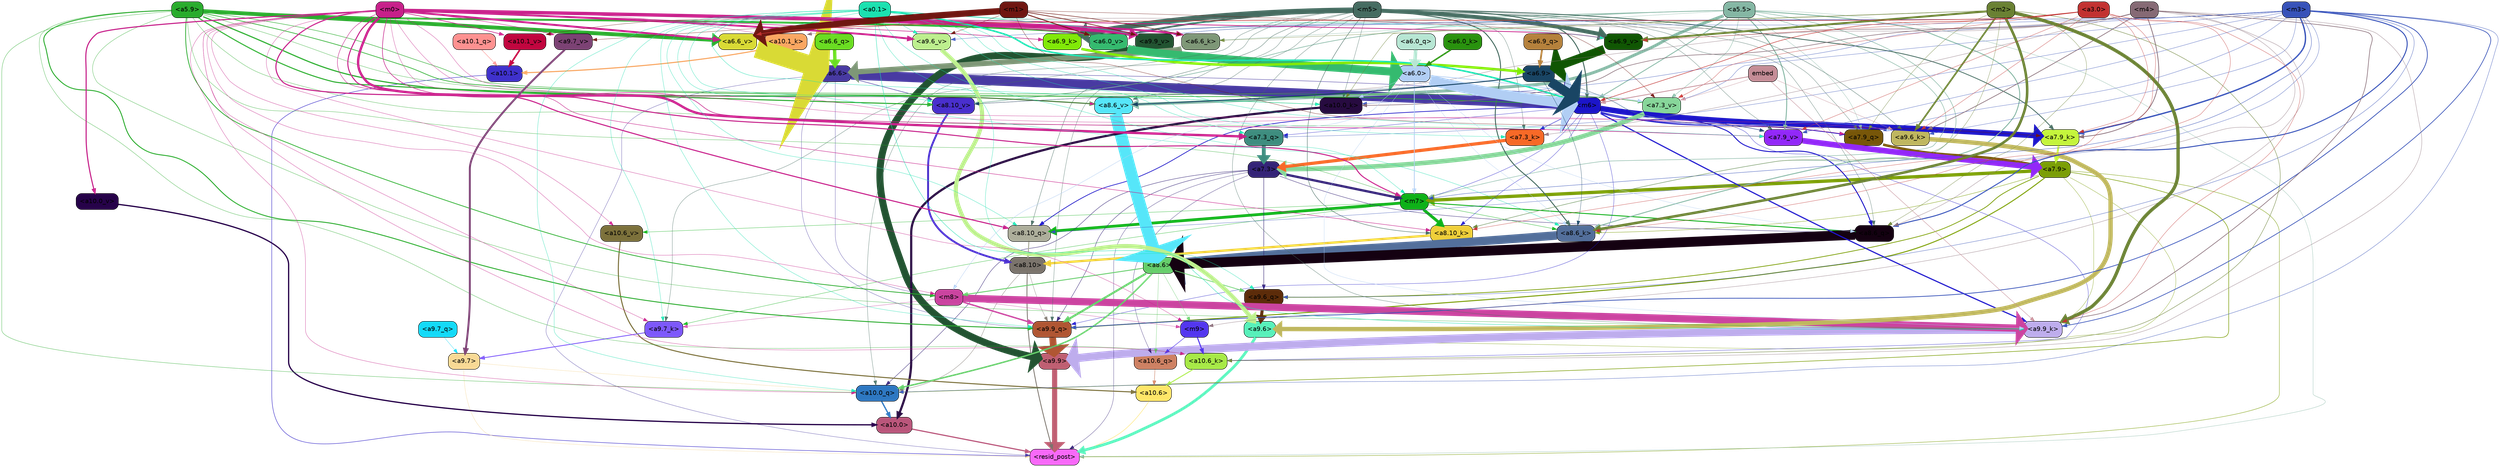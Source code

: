 strict digraph "" {
	graph [bgcolor=transparent,
		layout=dot,
		overlap=false,
		splines=true
	];
	"<a10.6>"	[color=black,
		fillcolor="#fee668",
		fontname=Helvetica,
		shape=box,
		style="filled, rounded"];
	"<resid_post>"	[color=black,
		fillcolor="#f869f9",
		fontname=Helvetica,
		shape=box,
		style="filled, rounded"];
	"<a10.6>" -> "<resid_post>"	[color="#fee668",
		penwidth=0.9498605728149414];
	"<a10.1>"	[color=black,
		fillcolor="#3f31cc",
		fontname=Helvetica,
		shape=box,
		style="filled, rounded"];
	"<a10.1>" -> "<resid_post>"	[color="#3f31cc",
		penwidth=1.0084514617919922];
	"<a10.0>"	[color=black,
		fillcolor="#ba567b",
		fontname=Helvetica,
		shape=box,
		style="filled, rounded"];
	"<a10.0>" -> "<resid_post>"	[color="#ba567b",
		penwidth=2.5814952850341797];
	"<a9.9>"	[color=black,
		fillcolor="#bf5f72",
		fontname=Helvetica,
		shape=box,
		style="filled, rounded"];
	"<a9.9>" -> "<resid_post>"	[color="#bf5f72",
		penwidth=11.610888481140137];
	"<a9.7>"	[color=black,
		fillcolor="#f8d995",
		fontname=Helvetica,
		shape=box,
		style="filled, rounded"];
	"<a9.7>" -> "<resid_post>"	[color="#f8d995",
		penwidth=0.6];
	"<a10.0_q>"	[color=black,
		fillcolor="#2e78c2",
		fontname=Helvetica,
		shape=box,
		style="filled, rounded"];
	"<a9.7>" -> "<a10.0_q>"	[color="#f8d995",
		penwidth=0.6];
	"<a9.6>"	[color=black,
		fillcolor="#58f0ba",
		fontname=Helvetica,
		shape=box,
		style="filled, rounded"];
	"<a9.6>" -> "<resid_post>"	[color="#58f0ba",
		penwidth=6.121421813964844];
	"<a8.10>"	[color=black,
		fillcolor="#7b746c",
		fontname=Helvetica,
		shape=box,
		style="filled, rounded"];
	"<a8.10>" -> "<resid_post>"	[color="#7b746c",
		penwidth=1.7841739654541016];
	"<a8.10>" -> "<a10.0_q>"	[color="#7b746c",
		penwidth=0.6612663269042969];
	"<a9.9_q>"	[color=black,
		fillcolor="#b05633",
		fontname=Helvetica,
		shape=box,
		style="filled, rounded"];
	"<a8.10>" -> "<a9.9_q>"	[color="#7b746c",
		penwidth=0.6];
	"<a7.9>"	[color=black,
		fillcolor="#7b9e06",
		fontname=Helvetica,
		shape=box,
		style="filled, rounded"];
	"<a7.9>" -> "<resid_post>"	[color="#7b9e06",
		penwidth=0.8109169006347656];
	"<a10.6_q>"	[color=black,
		fillcolor="#ce8163",
		fontname=Helvetica,
		shape=box,
		style="filled, rounded"];
	"<a7.9>" -> "<a10.6_q>"	[color="#7b9e06",
		penwidth=0.6];
	"<a7.9>" -> "<a10.0_q>"	[color="#7b9e06",
		penwidth=1.19378662109375];
	"<m7>"	[color=black,
		fillcolor="#0eb118",
		fontname=Helvetica,
		shape=box,
		style="filled, rounded"];
	"<a7.9>" -> "<m7>"	[color="#7b9e06",
		penwidth=7.3899383544921875];
	"<a7.9>" -> "<a9.9_q>"	[color="#7b9e06",
		penwidth=2.1764984130859375];
	"<a9.6_q>"	[color=black,
		fillcolor="#5c2c0a",
		fontname=Helvetica,
		shape=box,
		style="filled, rounded"];
	"<a7.9>" -> "<a9.6_q>"	[color="#7b9e06",
		penwidth=1.6184196472167969];
	"<a9.9_k>"	[color=black,
		fillcolor="#beaded",
		fontname=Helvetica,
		shape=box,
		style="filled, rounded"];
	"<a7.9>" -> "<a9.9_k>"	[color="#7b9e06",
		penwidth=0.6];
	"<a8.6_k>"	[color=black,
		fillcolor="#536f9b",
		fontname=Helvetica,
		shape=box,
		style="filled, rounded"];
	"<a7.9>" -> "<a8.6_k>"	[color="#7b9e06",
		penwidth=0.7570610046386719];
	"<a7.3>"	[color=black,
		fillcolor="#342377",
		fontname=Helvetica,
		shape=box,
		style="filled, rounded"];
	"<a7.3>" -> "<resid_post>"	[color="#342377",
		penwidth=0.6];
	"<a7.3>" -> "<a10.6_q>"	[color="#342377",
		penwidth=0.6];
	"<a7.3>" -> "<a10.0_q>"	[color="#342377",
		penwidth=0.8208656311035156];
	"<a7.3>" -> "<m7>"	[color="#342377",
		penwidth=5.189311981201172];
	"<a7.3>" -> "<a9.9_q>"	[color="#342377",
		penwidth=0.8119163513183594];
	"<a7.3>" -> "<a9.6_q>"	[color="#342377",
		penwidth=0.9649925231933594];
	"<a8.6_q>"	[color=black,
		fillcolor="#140111",
		fontname=Helvetica,
		shape=box,
		style="filled, rounded"];
	"<a7.3>" -> "<a8.6_q>"	[color="#342377",
		penwidth=0.7801322937011719];
	"<a6.6>"	[color=black,
		fillcolor="#483aa2",
		fontname=Helvetica,
		shape=box,
		style="filled, rounded"];
	"<a6.6>" -> "<resid_post>"	[color="#483aa2",
		penwidth=0.6];
	"<m6>"	[color=black,
		fillcolor="#1c15c9",
		fontname=Helvetica,
		shape=box,
		style="filled, rounded"];
	"<a6.6>" -> "<m6>"	[color="#483aa2",
		penwidth=21.6163272857666];
	"<m8>"	[color=black,
		fillcolor="#cb44a0",
		fontname=Helvetica,
		shape=box,
		style="filled, rounded"];
	"<a6.6>" -> "<m8>"	[color="#483aa2",
		penwidth=0.6];
	"<a6.6>" -> "<a9.9_q>"	[color="#483aa2",
		penwidth=0.6];
	"<a8.10_v>"	[color=black,
		fillcolor="#492fcd",
		fontname=Helvetica,
		shape=box,
		style="filled, rounded"];
	"<a6.6>" -> "<a8.10_v>"	[color="#483aa2",
		penwidth=1.0661506652832031];
	"<a7.3_v>"	[color=black,
		fillcolor="#87d69a",
		fontname=Helvetica,
		shape=box,
		style="filled, rounded"];
	"<a6.6>" -> "<a7.3_v>"	[color="#483aa2",
		penwidth=0.8506813049316406];
	"<a5.5>"	[color=black,
		fillcolor="#85b7a4",
		fontname=Helvetica,
		shape=box,
		style="filled, rounded"];
	"<a5.5>" -> "<resid_post>"	[color="#85b7a4",
		penwidth=0.6];
	"<a5.5>" -> "<m6>"	[color="#85b7a4",
		penwidth=1.8430671691894531];
	"<a5.5>" -> "<m7>"	[color="#85b7a4",
		penwidth=1.0865592956542969];
	"<a9.9_v>"	[color=black,
		fillcolor="#225331",
		fontname=Helvetica,
		shape=box,
		style="filled, rounded"];
	"<a5.5>" -> "<a9.9_v>"	[color="#85b7a4",
		penwidth=0.6];
	"<a8.10_k>"	[color=black,
		fillcolor="#efcf3a",
		fontname=Helvetica,
		shape=box,
		style="filled, rounded"];
	"<a5.5>" -> "<a8.10_k>"	[color="#85b7a4",
		penwidth=1.1390800476074219];
	"<a5.5>" -> "<a8.6_k>"	[color="#85b7a4",
		penwidth=2.00030517578125];
	"<a5.5>" -> "<a8.10_v>"	[color="#85b7a4",
		penwidth=1.4206085205078125];
	"<a8.6_v>"	[color=black,
		fillcolor="#56e6f9",
		fontname=Helvetica,
		shape=box,
		style="filled, rounded"];
	"<a5.5>" -> "<a8.6_v>"	[color="#85b7a4",
		penwidth=6.534294128417969];
	"<a7.9_q>"	[color=black,
		fillcolor="#775609",
		fontname=Helvetica,
		shape=box,
		style="filled, rounded"];
	"<a5.5>" -> "<a7.9_q>"	[color="#85b7a4",
		penwidth=0.6];
	"<a7.9_v>"	[color=black,
		fillcolor="#9228f8",
		fontname=Helvetica,
		shape=box,
		style="filled, rounded"];
	"<a5.5>" -> "<a7.9_v>"	[color="#85b7a4",
		penwidth=2.0819549560546875];
	"<a5.5>" -> "<a7.3_v>"	[color="#85b7a4",
		penwidth=0.8107681274414062];
	"<a6.6_k>"	[color=black,
		fillcolor="#7e9777",
		fontname=Helvetica,
		shape=box,
		style="filled, rounded"];
	"<a5.5>" -> "<a6.6_k>"	[color="#85b7a4",
		penwidth=0.6];
	"<a6.0_v>"	[color=black,
		fillcolor="#35ba6f",
		fontname=Helvetica,
		shape=box,
		style="filled, rounded"];
	"<a5.5>" -> "<a6.0_v>"	[color="#85b7a4",
		penwidth=0.9978408813476562];
	"<a10.6_q>" -> "<a10.6>"	[color="#ce8163",
		penwidth=0.9244728088378906];
	"<a10.1_q>"	[color=black,
		fillcolor="#fe9190",
		fontname=Helvetica,
		shape=box,
		style="filled, rounded"];
	"<a10.1_q>" -> "<a10.1>"	[color="#fe9190",
		penwidth=0.9268798828125];
	"<a10.0_q>" -> "<a10.0>"	[color="#2e78c2",
		penwidth=2.905670166015625];
	"<a10.6_k>"	[color=black,
		fillcolor="#a7e947",
		fontname=Helvetica,
		shape=box,
		style="filled, rounded"];
	"<a10.6_k>" -> "<a10.6>"	[color="#a7e947",
		penwidth=2.0319366455078125];
	"<a10.1_k>"	[color=black,
		fillcolor="#faa762",
		fontname=Helvetica,
		shape=box,
		style="filled, rounded"];
	"<a10.1_k>" -> "<a10.1>"	[color="#faa762",
		penwidth=2.4037628173828125];
	"<a10.0_k>"	[color=black,
		fillcolor="#270b40",
		fontname=Helvetica,
		shape=box,
		style="filled, rounded"];
	"<a10.0_k>" -> "<a10.0>"	[color="#270b40",
		penwidth=4.9319305419921875];
	"<a10.6_v>"	[color=black,
		fillcolor="#7c713b",
		fontname=Helvetica,
		shape=box,
		style="filled, rounded"];
	"<a10.6_v>" -> "<a10.6>"	[color="#7c713b",
		penwidth=2.290935516357422];
	"<a10.1_v>"	[color=black,
		fillcolor="#c1063f",
		fontname=Helvetica,
		shape=box,
		style="filled, rounded"];
	"<a10.1_v>" -> "<a10.1>"	[color="#c1063f",
		penwidth=3.6398468017578125];
	"<a10.0_v>"	[color=black,
		fillcolor="#260249",
		fontname=Helvetica,
		shape=box,
		style="filled, rounded"];
	"<a10.0_v>" -> "<a10.0>"	[color="#260249",
		penwidth=2.7666168212890625];
	"<m9>"	[color=black,
		fillcolor="#5337ef",
		fontname=Helvetica,
		shape=box,
		style="filled, rounded"];
	"<m9>" -> "<a10.6_q>"	[color="#5337ef",
		penwidth=1.0384025573730469];
	"<m9>" -> "<a10.6_k>"	[color="#5337ef",
		penwidth=2.371124267578125];
	"<a8.6>"	[color=black,
		fillcolor="#66ce6b",
		fontname=Helvetica,
		shape=box,
		style="filled, rounded"];
	"<a8.6>" -> "<a10.6_q>"	[color="#66ce6b",
		penwidth=0.6];
	"<a8.6>" -> "<a10.0_q>"	[color="#66ce6b",
		penwidth=3.1841888427734375];
	"<a8.6>" -> "<m9>"	[color="#66ce6b",
		penwidth=0.6];
	"<a8.6>" -> "<m8>"	[color="#66ce6b",
		penwidth=1.972564697265625];
	"<a8.6>" -> "<a9.9_q>"	[color="#66ce6b",
		penwidth=4.482503890991211];
	"<a8.6>" -> "<a9.6_q>"	[color="#66ce6b",
		penwidth=1.515838623046875];
	"<m5>"	[color=black,
		fillcolor="#466c61",
		fontname=Helvetica,
		shape=box,
		style="filled, rounded"];
	"<m5>" -> "<a10.0_q>"	[color="#466c61",
		penwidth=0.6];
	"<m5>" -> "<a10.0_k>"	[color="#466c61",
		penwidth=0.6];
	"<m5>" -> "<m6>"	[color="#466c61",
		penwidth=2.143606185913086];
	"<m5>" -> "<a9.9_q>"	[color="#466c61",
		penwidth=0.6];
	"<m5>" -> "<a9.9_k>"	[color="#466c61",
		penwidth=0.6];
	"<a9.7_k>"	[color=black,
		fillcolor="#7d58fb",
		fontname=Helvetica,
		shape=box,
		style="filled, rounded"];
	"<m5>" -> "<a9.7_k>"	[color="#466c61",
		penwidth=0.6];
	"<a9.6_k>"	[color=black,
		fillcolor="#bfb75f",
		fontname=Helvetica,
		shape=box,
		style="filled, rounded"];
	"<m5>" -> "<a9.6_k>"	[color="#466c61",
		penwidth=0.7197036743164062];
	"<a8.10_q>"	[color=black,
		fillcolor="#adae9b",
		fontname=Helvetica,
		shape=box,
		style="filled, rounded"];
	"<m5>" -> "<a8.10_q>"	[color="#466c61",
		penwidth=0.7198371887207031];
	"<m5>" -> "<a8.6_q>"	[color="#466c61",
		penwidth=0.6];
	"<m5>" -> "<a8.10_k>"	[color="#466c61",
		penwidth=0.9238471984863281];
	"<m5>" -> "<a8.6_k>"	[color="#466c61",
		penwidth=2.1219520568847656];
	"<m5>" -> "<a8.6_v>"	[color="#466c61",
		penwidth=0.6];
	"<m5>" -> "<a7.9_q>"	[color="#466c61",
		penwidth=0.6];
	"<a7.9_k>"	[color=black,
		fillcolor="#c4f43c",
		fontname=Helvetica,
		shape=box,
		style="filled, rounded"];
	"<m5>" -> "<a7.9_k>"	[color="#466c61",
		penwidth=1.7779998779296875];
	"<a7.3_k>"	[color=black,
		fillcolor="#f76927",
		fontname=Helvetica,
		shape=box,
		style="filled, rounded"];
	"<m5>" -> "<a7.3_k>"	[color="#466c61",
		penwidth=0.6];
	"<m5>" -> "<a7.9_v>"	[color="#466c61",
		penwidth=0.6];
	"<a6.9_k>"	[color=black,
		fillcolor="#81e908",
		fontname=Helvetica,
		shape=box,
		style="filled, rounded"];
	"<m5>" -> "<a6.9_k>"	[color="#466c61",
		penwidth=12.203306198120117];
	"<a6.9_v>"	[color=black,
		fillcolor="#105603",
		fontname=Helvetica,
		shape=box,
		style="filled, rounded"];
	"<m5>" -> "<a6.9_v>"	[color="#466c61",
		penwidth=8.809343338012695];
	"<m5>" -> "<a6.0_v>"	[color="#466c61",
		penwidth=3.8560523986816406];
	"<a5.9>"	[color=black,
		fillcolor="#2aac2d",
		fontname=Helvetica,
		shape=box,
		style="filled, rounded"];
	"<a5.9>" -> "<a10.0_q>"	[color="#2aac2d",
		penwidth=0.6463394165039062];
	"<a5.9>" -> "<a10.6_k>"	[color="#2aac2d",
		penwidth=0.6];
	"<a5.9>" -> "<a10.0_k>"	[color="#2aac2d",
		penwidth=0.6];
	"<a5.9>" -> "<m6>"	[color="#2aac2d",
		penwidth=1.4513568878173828];
	"<a5.9>" -> "<m7>"	[color="#2aac2d",
		penwidth=0.6];
	"<a5.9>" -> "<m8>"	[color="#2aac2d",
		penwidth=1.6550712585449219];
	"<a5.9>" -> "<a9.9_q>"	[color="#2aac2d",
		penwidth=2.019031524658203];
	"<a5.9>" -> "<a9.9_k>"	[color="#2aac2d",
		penwidth=0.6];
	"<a5.9>" -> "<a8.10_v>"	[color="#2aac2d",
		penwidth=2.2765426635742188];
	"<a5.9>" -> "<a8.6_v>"	[color="#2aac2d",
		penwidth=2.4934005737304688];
	"<a5.9>" -> "<a7.9_v>"	[color="#2aac2d",
		penwidth=0.6];
	"<a5.9>" -> "<a7.3_v>"	[color="#2aac2d",
		penwidth=0.9861984252929688];
	"<a6.6_v>"	[color=black,
		fillcolor="#d9da35",
		fontname=Helvetica,
		shape=box,
		style="filled, rounded"];
	"<a5.9>" -> "<a6.6_v>"	[color="#2aac2d",
		penwidth=8.623922348022461];
	"<a5.9>" -> "<a6.0_v>"	[color="#2aac2d",
		penwidth=4.239973068237305];
	"<m3>"	[color=black,
		fillcolor="#3752b9",
		fontname=Helvetica,
		shape=box,
		style="filled, rounded"];
	"<m3>" -> "<a10.0_q>"	[color="#3752b9",
		penwidth=0.6597442626953125];
	"<m3>" -> "<a10.0_k>"	[color="#3752b9",
		penwidth=0.6506614685058594];
	"<m3>" -> "<m7>"	[color="#3752b9",
		penwidth=0.7659339904785156];
	"<m3>" -> "<a9.9_q>"	[color="#3752b9",
		penwidth=1.6276321411132812];
	"<m3>" -> "<a9.6_q>"	[color="#3752b9",
		penwidth=0.6724472045898438];
	"<m3>" -> "<a9.9_k>"	[color="#3752b9",
		penwidth=1.4574642181396484];
	"<m3>" -> "<a9.6_k>"	[color="#3752b9",
		penwidth=0.6];
	"<m3>" -> "<a9.9_v>"	[color="#3752b9",
		penwidth=0.6589469909667969];
	"<a9.6_v>"	[color=black,
		fillcolor="#bdef8e",
		fontname=Helvetica,
		shape=box,
		style="filled, rounded"];
	"<m3>" -> "<a9.6_v>"	[color="#3752b9",
		penwidth=0.6];
	"<m3>" -> "<a8.10_q>"	[color="#3752b9",
		penwidth=0.6];
	"<m3>" -> "<a8.6_q>"	[color="#3752b9",
		penwidth=2.1676406860351562];
	"<m3>" -> "<a7.9_q>"	[color="#3752b9",
		penwidth=0.6];
	"<a7.3_q>"	[color=black,
		fillcolor="#3e8d7f",
		fontname=Helvetica,
		shape=box,
		style="filled, rounded"];
	"<m3>" -> "<a7.3_q>"	[color="#3752b9",
		penwidth=0.6];
	"<m3>" -> "<a7.9_k>"	[color="#3752b9",
		penwidth=2.978912353515625];
	"<m3>" -> "<a7.9_v>"	[color="#3752b9",
		penwidth=0.6];
	"<m3>" -> "<a7.3_v>"	[color="#3752b9",
		penwidth=0.6];
	"<m3>" -> "<a6.0_v>"	[color="#3752b9",
		penwidth=0.6];
	"<m0>"	[color=black,
		fillcolor="#c7208a",
		fontname=Helvetica,
		shape=box,
		style="filled, rounded"];
	"<m0>" -> "<a10.0_q>"	[color="#c7208a",
		penwidth=0.6];
	"<m0>" -> "<a10.6_k>"	[color="#c7208a",
		penwidth=0.6];
	"<m0>" -> "<a10.1_k>"	[color="#c7208a",
		penwidth=0.6];
	"<m0>" -> "<a10.6_v>"	[color="#c7208a",
		penwidth=0.6];
	"<m0>" -> "<a10.1_v>"	[color="#c7208a",
		penwidth=1.3360328674316406];
	"<m0>" -> "<a10.0_v>"	[color="#c7208a",
		penwidth=2.4083595275878906];
	"<m0>" -> "<m9>"	[color="#c7208a",
		penwidth=0.6];
	"<m0>" -> "<m7>"	[color="#c7208a",
		penwidth=2.224945068359375];
	"<m0>" -> "<m8>"	[color="#c7208a",
		penwidth=0.6];
	"<m0>" -> "<a9.7_k>"	[color="#c7208a",
		penwidth=0.6];
	"<m0>" -> "<a9.6_k>"	[color="#c7208a",
		penwidth=0.6];
	"<m0>" -> "<a9.9_v>"	[color="#c7208a",
		penwidth=7.537467956542969];
	"<a9.7_v>"	[color=black,
		fillcolor="#7c4274",
		fontname=Helvetica,
		shape=box,
		style="filled, rounded"];
	"<m0>" -> "<a9.7_v>"	[color="#c7208a",
		penwidth=0.8575286865234375];
	"<m0>" -> "<a9.6_v>"	[color="#c7208a",
		penwidth=4.1688385009765625];
	"<m0>" -> "<a8.10_q>"	[color="#c7208a",
		penwidth=2.3761940002441406];
	"<m0>" -> "<a8.10_k>"	[color="#c7208a",
		penwidth=0.9220962524414062];
	"<m0>" -> "<a8.6_v>"	[color="#c7208a",
		penwidth=0.6];
	"<m0>" -> "<a7.9_q>"	[color="#c7208a",
		penwidth=0.6];
	"<m0>" -> "<a7.3_q>"	[color="#c7208a",
		penwidth=5.264301300048828];
	"<m0>" -> "<a7.9_v>"	[color="#c7208a",
		penwidth=1.2114486694335938];
	"<m0>" -> "<a6.9_k>"	[color="#c7208a",
		penwidth=1.2153072357177734];
	"<m0>" -> "<a6.6_k>"	[color="#c7208a",
		penwidth=4.234254837036133];
	"<m0>" -> "<a6.9_v>"	[color="#c7208a",
		penwidth=1.6340084075927734];
	"<m0>" -> "<a6.6_v>"	[color="#c7208a",
		penwidth=4.314628601074219];
	"<m0>" -> "<a6.0_v>"	[color="#c7208a",
		penwidth=1.9309234619140625];
	"<a0.1>"	[color=black,
		fillcolor="#1be1b0",
		fontname=Helvetica,
		shape=box,
		style="filled, rounded"];
	"<a0.1>" -> "<a10.0_q>"	[color="#1be1b0",
		penwidth=0.6];
	"<a0.1>" -> "<a10.0_k>"	[color="#1be1b0",
		penwidth=0.6768684387207031];
	"<a0.1>" -> "<m6>"	[color="#1be1b0",
		penwidth=3.4290084838867188];
	"<a0.1>" -> "<m7>"	[color="#1be1b0",
		penwidth=0.6];
	"<a0.1>" -> "<a9.9_q>"	[color="#1be1b0",
		penwidth=0.6];
	"<a0.1>" -> "<a9.6_q>"	[color="#1be1b0",
		penwidth=0.6];
	"<a0.1>" -> "<a9.9_k>"	[color="#1be1b0",
		penwidth=0.81341552734375];
	"<a0.1>" -> "<a9.7_k>"	[color="#1be1b0",
		penwidth=0.6];
	"<a0.1>" -> "<a9.9_v>"	[color="#1be1b0",
		penwidth=1.062591552734375];
	"<a0.1>" -> "<a9.6_v>"	[color="#1be1b0",
		penwidth=0.6];
	"<a0.1>" -> "<a8.10_q>"	[color="#1be1b0",
		penwidth=0.6];
	"<a0.1>" -> "<a8.6_k>"	[color="#1be1b0",
		penwidth=0.6];
	"<a0.1>" -> "<a8.10_v>"	[color="#1be1b0",
		penwidth=0.6];
	"<a0.1>" -> "<a7.3_q>"	[color="#1be1b0",
		penwidth=0.6];
	"<a0.1>" -> "<a7.3_k>"	[color="#1be1b0",
		penwidth=0.6];
	"<a0.1>" -> "<a7.9_v>"	[color="#1be1b0",
		penwidth=0.6];
	"<a0.1>" -> "<a6.9_v>"	[color="#1be1b0",
		penwidth=0.6];
	"<a0.1>" -> "<a6.6_v>"	[color="#1be1b0",
		penwidth=0.6];
	"<m6>" -> "<a10.6_k>"	[color="#1c15c9",
		penwidth=0.6];
	"<m6>" -> "<m7>"	[color="#1c15c9",
		penwidth=0.6];
	"<m6>" -> "<a9.9_q>"	[color="#1c15c9",
		penwidth=0.6];
	"<m6>" -> "<a9.9_k>"	[color="#1c15c9",
		penwidth=2.533975601196289];
	"<m6>" -> "<a9.6_k>"	[color="#1c15c9",
		penwidth=0.9471282958984375];
	"<m6>" -> "<a8.10_q>"	[color="#1c15c9",
		penwidth=1.4854621887207031];
	"<m6>" -> "<a8.6_q>"	[color="#1c15c9",
		penwidth=2.0796165466308594];
	"<m6>" -> "<a8.10_k>"	[color="#1c15c9",
		penwidth=0.6];
	"<m6>" -> "<a7.9_q>"	[color="#1c15c9",
		penwidth=1.9016571044921875];
	"<m6>" -> "<a7.3_q>"	[color="#1c15c9",
		penwidth=0.6];
	"<m6>" -> "<a7.9_k>"	[color="#1c15c9",
		penwidth=12.277053833007812];
	"<m6>" -> "<a7.3_k>"	[color="#1c15c9",
		penwidth=0.8951148986816406];
	"<m6>" -> "<a7.9_v>"	[color="#1c15c9",
		penwidth=0.8897933959960938];
	"<m4>"	[color=black,
		fillcolor="#866a75",
		fontname=Helvetica,
		shape=box,
		style="filled, rounded"];
	"<m4>" -> "<a10.6_k>"	[color="#866a75",
		penwidth=0.6];
	"<m4>" -> "<a10.1_k>"	[color="#866a75",
		penwidth=0.6];
	"<m4>" -> "<a10.0_k>"	[color="#866a75",
		penwidth=1.230804443359375];
	"<m4>" -> "<m9>"	[color="#866a75",
		penwidth=0.6];
	"<m4>" -> "<a9.9_k>"	[color="#866a75",
		penwidth=1.3186264038085938];
	"<m4>" -> "<a9.6_k>"	[color="#866a75",
		penwidth=1.3722038269042969];
	"<m4>" -> "<a8.6_q>"	[color="#866a75",
		penwidth=0.6];
	"<m4>" -> "<a8.10_v>"	[color="#866a75",
		penwidth=0.6];
	"<m4>" -> "<a7.9_k>"	[color="#866a75",
		penwidth=1.5913276672363281];
	"<m4>" -> "<a7.3_k>"	[color="#866a75",
		penwidth=0.6];
	"<m4>" -> "<a6.9_v>"	[color="#866a75",
		penwidth=0.6];
	"<m2>"	[color=black,
		fillcolor="#6a8133",
		fontname=Helvetica,
		shape=box,
		style="filled, rounded"];
	"<m2>" -> "<a10.6_k>"	[color="#6a8133",
		penwidth=0.8380241394042969];
	"<m2>" -> "<a10.0_k>"	[color="#6a8133",
		penwidth=0.6622200012207031];
	"<m2>" -> "<a9.9_k>"	[color="#6a8133",
		penwidth=7.476325988769531];
	"<m2>" -> "<a9.6_k>"	[color="#6a8133",
		penwidth=3.761505126953125];
	"<m2>" -> "<a8.6_q>"	[color="#6a8133",
		penwidth=0.6];
	"<m2>" -> "<a8.10_k>"	[color="#6a8133",
		penwidth=0.6];
	"<m2>" -> "<a8.6_k>"	[color="#6a8133",
		penwidth=5.699577331542969];
	"<m2>" -> "<a7.9_q>"	[color="#6a8133",
		penwidth=0.6];
	"<m2>" -> "<a6.6_k>"	[color="#6a8133",
		penwidth=0.6];
	"<m2>" -> "<a6.9_v>"	[color="#6a8133",
		penwidth=4.3256072998046875];
	"<a6.0>"	[color=black,
		fillcolor="#b1cef4",
		fontname=Helvetica,
		shape=box,
		style="filled, rounded"];
	"<a6.0>" -> "<a10.0_k>"	[color="#b1cef4",
		penwidth=0.6];
	"<a6.0>" -> "<m6>"	[color="#b1cef4",
		penwidth=23.31447410583496];
	"<a6.0>" -> "<m7>"	[color="#b1cef4",
		penwidth=1.694061279296875];
	"<a6.0>" -> "<m8>"	[color="#b1cef4",
		penwidth=0.7418403625488281];
	"<a6.0>" -> "<a9.9_k>"	[color="#b1cef4",
		penwidth=0.6];
	"<a6.0>" -> "<a9.6_k>"	[color="#b1cef4",
		penwidth=0.6];
	"<a6.0>" -> "<a8.6_q>"	[color="#b1cef4",
		penwidth=0.6];
	"<a6.0>" -> "<a8.6_k>"	[color="#b1cef4",
		penwidth=0.6];
	"<a6.0>" -> "<a7.3_v>"	[color="#b1cef4",
		penwidth=0.9905738830566406];
	"<m7>" -> "<a10.6_v>"	[color="#0eb118",
		penwidth=0.6];
	"<m7>" -> "<a9.7_k>"	[color="#0eb118",
		penwidth=0.6];
	"<m7>" -> "<a8.10_q>"	[color="#0eb118",
		penwidth=6.2237091064453125];
	"<m7>" -> "<a8.6_q>"	[color="#0eb118",
		penwidth=1.9677276611328125];
	"<m7>" -> "<a8.10_k>"	[color="#0eb118",
		penwidth=6.505390167236328];
	"<m7>" -> "<a8.6_k>"	[color="#0eb118",
		penwidth=0.6821136474609375];
	"<m1>"	[color=black,
		fillcolor="#6f1611",
		fontname=Helvetica,
		shape=box,
		style="filled, rounded"];
	"<m1>" -> "<a10.1_v>"	[color="#6f1611",
		penwidth=0.6];
	"<m1>" -> "<a9.9_v>"	[color="#6f1611",
		penwidth=1.4082679748535156];
	"<m1>" -> "<a9.7_v>"	[color="#6f1611",
		penwidth=0.6];
	"<m1>" -> "<a9.6_v>"	[color="#6f1611",
		penwidth=0.6];
	"<m1>" -> "<a7.9_k>"	[color="#6f1611",
		penwidth=0.6];
	"<m1>" -> "<a7.3_v>"	[color="#6f1611",
		penwidth=0.6];
	"<m1>" -> "<a6.6_k>"	[color="#6f1611",
		penwidth=1.0421028137207031];
	"<m1>" -> "<a6.6_v>"	[color="#6f1611",
		penwidth=14.129535675048828];
	"<m1>" -> "<a6.0_v>"	[color="#6f1611",
		penwidth=1.93902587890625];
	"<m8>" -> "<m9>"	[color="#cb44a0",
		penwidth=0.6];
	"<m8>" -> "<a9.9_q>"	[color="#cb44a0",
		penwidth=3.073810577392578];
	"<m8>" -> "<a9.9_k>"	[color="#cb44a0",
		penwidth=16.255420684814453];
	"<m8>" -> "<a9.7_k>"	[color="#cb44a0",
		penwidth=0.6];
	"<a9.9_q>" -> "<a9.9>"	[color="#b05633",
		penwidth=15.310546875];
	"<a9.7_q>"	[color=black,
		fillcolor="#13daf8",
		fontname=Helvetica,
		shape=box,
		style="filled, rounded"];
	"<a9.7_q>" -> "<a9.7>"	[color="#13daf8",
		penwidth=0.6];
	"<a9.6_q>" -> "<a9.6>"	[color="#5c2c0a",
		penwidth=6.823722839355469];
	"<a9.9_k>" -> "<a9.9>"	[color="#beaded",
		penwidth=17.953022003173828];
	"<a9.7_k>" -> "<a9.7>"	[color="#7d58fb",
		penwidth=1.85101318359375];
	"<a9.6_k>" -> "<a9.6>"	[color="#bfb75f",
		penwidth=9.787818908691406];
	"<a9.9_v>" -> "<a9.9>"	[color="#225331",
		penwidth=15.728643417358398];
	"<a9.7_v>" -> "<a9.7>"	[color="#7c4274",
		penwidth=4.305488586425781];
	"<a9.6_v>" -> "<a9.6>"	[color="#bdef8e",
		penwidth=9.212547302246094];
	"<a3.0>"	[color=black,
		fillcolor="#c23231",
		fontname=Helvetica,
		shape=box,
		style="filled, rounded"];
	"<a3.0>" -> "<m6>"	[color="#c23231",
		penwidth=1.0663299560546875];
	"<a3.0>" -> "<a9.9_k>"	[color="#c23231",
		penwidth=0.6];
	"<a3.0>" -> "<a9.6_k>"	[color="#c23231",
		penwidth=0.6];
	"<a3.0>" -> "<a8.10_k>"	[color="#c23231",
		penwidth=0.6];
	"<a3.0>" -> "<a8.6_k>"	[color="#c23231",
		penwidth=0.6];
	"<a3.0>" -> "<a7.9_k>"	[color="#c23231",
		penwidth=0.6];
	"<a3.0>" -> "<a7.9_v>"	[color="#c23231",
		penwidth=0.6];
	"<a3.0>" -> "<a7.3_v>"	[color="#c23231",
		penwidth=0.6];
	"<a3.0>" -> "<a6.9_v>"	[color="#c23231",
		penwidth=0.6];
	"<a3.0>" -> "<a6.6_v>"	[color="#c23231",
		penwidth=1.2425460815429688];
	embed	[color=black,
		fillcolor="#c48c96",
		fontname=Helvetica,
		shape=box,
		style="filled, rounded"];
	embed -> "<m6>"	[color="#c48c96",
		penwidth=1.6749610900878906];
	embed -> "<a9.9_k>"	[color="#c48c96",
		penwidth=0.8602714538574219];
	embed -> "<a9.6_k>"	[color="#c48c96",
		penwidth=0.6];
	embed -> "<a7.3_v>"	[color="#c48c96",
		penwidth=0.6];
	"<a8.10_q>" -> "<a8.10>"	[color="#adae9b",
		penwidth=2.2933731079101562];
	"<a8.6_q>" -> "<a8.6>"	[color="#140111",
		penwidth=22.21251106262207];
	"<a8.10_k>" -> "<a8.10>"	[color="#efcf3a",
		penwidth=5.009056091308594];
	"<a8.6_k>" -> "<a8.6>"	[color="#536f9b",
		penwidth=19.114789962768555];
	"<a8.10_v>" -> "<a8.10>"	[color="#492fcd",
		penwidth=4.248416900634766];
	"<a8.6_v>" -> "<a8.6>"	[color="#56e6f9",
		penwidth=27.461654663085938];
	"<a6.9>"	[color=black,
		fillcolor="#194564",
		fontname=Helvetica,
		shape=box,
		style="filled, rounded"];
	"<a6.9>" -> "<m6>"	[color="#194564",
		penwidth=21.47117805480957];
	"<a6.9>" -> "<a8.6_k>"	[color="#194564",
		penwidth=0.6];
	"<a6.9>" -> "<a8.10_v>"	[color="#194564",
		penwidth=0.6];
	"<a6.9>" -> "<a8.6_v>"	[color="#194564",
		penwidth=2.0546798706054688];
	"<a6.9>" -> "<a7.9_v>"	[color="#194564",
		penwidth=0.6];
	"<a7.9_q>" -> "<a7.9>"	[color="#775609",
		penwidth=5.6087493896484375];
	"<a7.3_q>" -> "<a7.3>"	[color="#3e8d7f",
		penwidth=8.568470001220703];
	"<a7.9_k>" -> "<a7.9>"	[color="#c4f43c",
		penwidth=4.179893493652344];
	"<a7.3_k>" -> "<a7.3>"	[color="#f76927",
		penwidth=7.138481140136719];
	"<a7.9_v>" -> "<a7.9>"	[color="#9228f8",
		penwidth=12.677261352539062];
	"<a7.3_v>" -> "<a7.3>"	[color="#87d69a",
		penwidth=10.205863952636719];
	"<a6.9_q>"	[color=black,
		fillcolor="#b5813c",
		fontname=Helvetica,
		shape=box,
		style="filled, rounded"];
	"<a6.9_q>" -> "<a6.9>"	[color="#b5813c",
		penwidth=4.004619598388672];
	"<a6.6_q>"	[color=black,
		fillcolor="#6add22",
		fontname=Helvetica,
		shape=box,
		style="filled, rounded"];
	"<a6.6_q>" -> "<a6.6>"	[color="#6add22",
		penwidth=7.501697540283203];
	"<a6.0_q>"	[color=black,
		fillcolor="#b7e6d3",
		fontname=Helvetica,
		shape=box,
		style="filled, rounded"];
	"<a6.0_q>" -> "<a6.0>"	[color="#b7e6d3",
		penwidth=7.7220001220703125];
	"<a6.9_k>" -> "<a6.9>"	[color="#81e908",
		penwidth=5.597904205322266];
	"<a6.6_k>" -> "<a6.6>"	[color="#7e9777",
		penwidth=11.958972930908203];
	"<a6.0_k>"	[color=black,
		fillcolor="#29920e",
		fontname=Helvetica,
		shape=box,
		style="filled, rounded"];
	"<a6.0_k>" -> "<a6.0>"	[color="#29920e",
		penwidth=3.2078399658203125];
	"<a6.9_v>" -> "<a6.9>"	[color="#105603",
		penwidth=19.20796775817871];
	"<a6.6_v>" -> "<a6.6>"	[color="#d9da35",
		penwidth=43.14964985847473];
	"<a6.0_v>" -> "<a6.0>"	[color="#35ba6f",
		penwidth=18.152097702026367];
}
